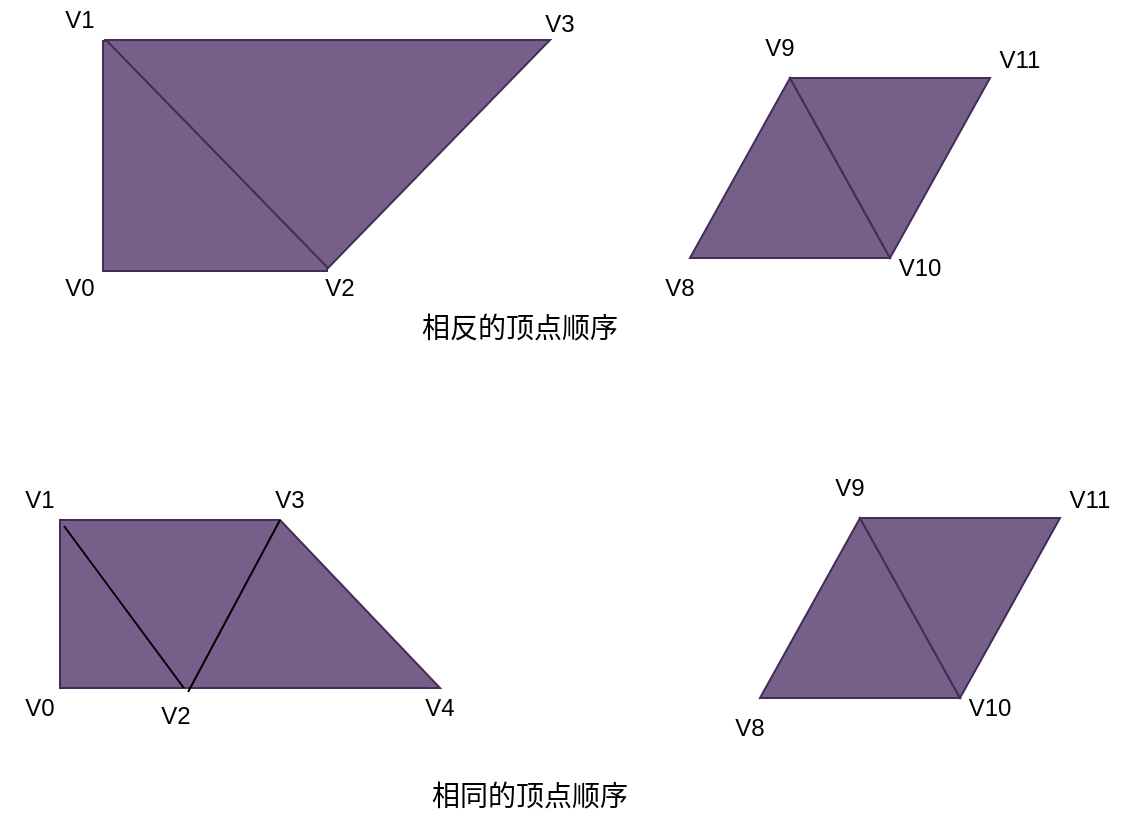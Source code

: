 <mxfile version="10.6.1" type="device"><diagram id="TSmeKJMvVax-l0EScvbe" name="Page-1"><mxGraphModel dx="1394" dy="796" grid="1" gridSize="10" guides="1" tooltips="1" connect="1" arrows="1" fold="1" page="1" pageScale="1" pageWidth="827" pageHeight="1169" math="0" shadow="0"><root><mxCell id="0"/><mxCell id="1" parent="0"/><mxCell id="A5EN2ZXkyrspsINL6wi2-1" value="" style="triangle;whiteSpace=wrap;html=1;rotation=-90;fillColor=#76608a;strokeColor=#432D57;fontColor=#ffffff;" vertex="1" parent="1"><mxGeometry x="430" y="260" width="90" height="100" as="geometry"/></mxCell><mxCell id="A5EN2ZXkyrspsINL6wi2-2" value="" style="triangle;whiteSpace=wrap;html=1;rotation=90;fillColor=#76608a;strokeColor=#432D57;fontColor=#ffffff;" vertex="1" parent="1"><mxGeometry x="480" y="260" width="90" height="100" as="geometry"/></mxCell><mxCell id="A5EN2ZXkyrspsINL6wi2-3" value="" style="shape=manualInput;whiteSpace=wrap;html=1;rotation=-90;direction=west;size=0;fillColor=#76608a;strokeColor=#432D57;fontColor=#ffffff;" vertex="1" parent="1"><mxGeometry x="130" y="248" width="115" height="112" as="geometry"/></mxCell><mxCell id="A5EN2ZXkyrspsINL6wi2-4" value="" style="triangle;whiteSpace=wrap;html=1;rotation=0;direction=south;fillColor=#76608a;strokeColor=#432D57;fontColor=#ffffff;" vertex="1" parent="1"><mxGeometry x="133" y="246" width="222" height="114" as="geometry"/></mxCell><mxCell id="A5EN2ZXkyrspsINL6wi2-6" value="V0" style="text;html=1;strokeColor=none;fillColor=none;align=center;verticalAlign=middle;whiteSpace=wrap;rounded=0;" vertex="1" parent="1"><mxGeometry x="100" y="360" width="40" height="20" as="geometry"/></mxCell><mxCell id="A5EN2ZXkyrspsINL6wi2-7" value="V1" style="text;html=1;strokeColor=none;fillColor=none;align=center;verticalAlign=middle;whiteSpace=wrap;rounded=0;" vertex="1" parent="1"><mxGeometry x="100" y="226" width="40" height="20" as="geometry"/></mxCell><mxCell id="A5EN2ZXkyrspsINL6wi2-8" value="V3" style="text;html=1;strokeColor=none;fillColor=none;align=center;verticalAlign=middle;whiteSpace=wrap;rounded=0;" vertex="1" parent="1"><mxGeometry x="340" y="228" width="40" height="20" as="geometry"/></mxCell><mxCell id="A5EN2ZXkyrspsINL6wi2-9" value="V2" style="text;html=1;strokeColor=none;fillColor=none;align=center;verticalAlign=middle;whiteSpace=wrap;rounded=0;" vertex="1" parent="1"><mxGeometry x="230" y="360" width="40" height="20" as="geometry"/></mxCell><mxCell id="A5EN2ZXkyrspsINL6wi2-10" value="V8" style="text;html=1;strokeColor=none;fillColor=none;align=center;verticalAlign=middle;whiteSpace=wrap;rounded=0;" vertex="1" parent="1"><mxGeometry x="400" y="360" width="40" height="20" as="geometry"/></mxCell><mxCell id="A5EN2ZXkyrspsINL6wi2-11" value="V10" style="text;html=1;strokeColor=none;fillColor=none;align=center;verticalAlign=middle;whiteSpace=wrap;rounded=0;" vertex="1" parent="1"><mxGeometry x="520" y="350" width="40" height="20" as="geometry"/></mxCell><mxCell id="A5EN2ZXkyrspsINL6wi2-12" value="V11" style="text;html=1;strokeColor=none;fillColor=none;align=center;verticalAlign=middle;whiteSpace=wrap;rounded=0;" vertex="1" parent="1"><mxGeometry x="570" y="246" width="40" height="20" as="geometry"/></mxCell><mxCell id="A5EN2ZXkyrspsINL6wi2-13" value="V9" style="text;html=1;strokeColor=none;fillColor=none;align=center;verticalAlign=middle;whiteSpace=wrap;rounded=0;" vertex="1" parent="1"><mxGeometry x="450" y="240" width="40" height="20" as="geometry"/></mxCell><mxCell id="A5EN2ZXkyrspsINL6wi2-14" value="" style="triangle;whiteSpace=wrap;html=1;rotation=-90;fillColor=#76608a;strokeColor=#432D57;fontColor=#ffffff;" vertex="1" parent="1"><mxGeometry x="465" y="480" width="90" height="100" as="geometry"/></mxCell><mxCell id="A5EN2ZXkyrspsINL6wi2-15" value="" style="triangle;whiteSpace=wrap;html=1;rotation=90;fillColor=#76608a;strokeColor=#432D57;fontColor=#ffffff;" vertex="1" parent="1"><mxGeometry x="515" y="480" width="90" height="100" as="geometry"/></mxCell><mxCell id="A5EN2ZXkyrspsINL6wi2-16" value="V8" style="text;html=1;strokeColor=none;fillColor=none;align=center;verticalAlign=middle;whiteSpace=wrap;rounded=0;" vertex="1" parent="1"><mxGeometry x="435" y="580" width="40" height="20" as="geometry"/></mxCell><mxCell id="A5EN2ZXkyrspsINL6wi2-17" value="V10" style="text;html=1;strokeColor=none;fillColor=none;align=center;verticalAlign=middle;whiteSpace=wrap;rounded=0;" vertex="1" parent="1"><mxGeometry x="555" y="570" width="40" height="20" as="geometry"/></mxCell><mxCell id="A5EN2ZXkyrspsINL6wi2-18" value="V11" style="text;html=1;strokeColor=none;fillColor=none;align=center;verticalAlign=middle;whiteSpace=wrap;rounded=0;" vertex="1" parent="1"><mxGeometry x="605" y="466" width="40" height="20" as="geometry"/></mxCell><mxCell id="A5EN2ZXkyrspsINL6wi2-19" value="V9" style="text;html=1;strokeColor=none;fillColor=none;align=center;verticalAlign=middle;whiteSpace=wrap;rounded=0;" vertex="1" parent="1"><mxGeometry x="485" y="460" width="40" height="20" as="geometry"/></mxCell><mxCell id="A5EN2ZXkyrspsINL6wi2-22" value="" style="shape=manualInput;whiteSpace=wrap;html=1;direction=south;size=80;fillColor=#76608a;strokeColor=#432D57;fontColor=#ffffff;" vertex="1" parent="1"><mxGeometry x="110" y="486" width="190" height="84" as="geometry"/></mxCell><mxCell id="A5EN2ZXkyrspsINL6wi2-23" value="" style="endArrow=none;html=1;exitX=1;exitY=0.674;exitDx=0;exitDy=0;exitPerimeter=0;" edge="1" parent="1" source="A5EN2ZXkyrspsINL6wi2-22"><mxGeometry width="50" height="50" relative="1" as="geometry"><mxPoint x="100" y="674" as="sourcePoint"/><mxPoint x="112" y="489" as="targetPoint"/></mxGeometry></mxCell><mxCell id="A5EN2ZXkyrspsINL6wi2-24" value="" style="endArrow=none;html=1;entryX=-0.024;entryY=0.421;entryDx=0;entryDy=0;entryPerimeter=0;exitX=1.024;exitY=0.663;exitDx=0;exitDy=0;exitPerimeter=0;" edge="1" parent="1" source="A5EN2ZXkyrspsINL6wi2-22"><mxGeometry width="50" height="50" relative="1" as="geometry"><mxPoint x="190" y="544" as="sourcePoint"/><mxPoint x="220" y="486" as="targetPoint"/></mxGeometry></mxCell><mxCell id="A5EN2ZXkyrspsINL6wi2-26" value="V0" style="text;html=1;strokeColor=none;fillColor=none;align=center;verticalAlign=middle;whiteSpace=wrap;rounded=0;" vertex="1" parent="1"><mxGeometry x="80" y="570" width="40" height="20" as="geometry"/></mxCell><mxCell id="A5EN2ZXkyrspsINL6wi2-27" value="V2" style="text;html=1;strokeColor=none;fillColor=none;align=center;verticalAlign=middle;whiteSpace=wrap;rounded=0;" vertex="1" parent="1"><mxGeometry x="147.5" y="574" width="40" height="20" as="geometry"/></mxCell><mxCell id="A5EN2ZXkyrspsINL6wi2-28" value="V4" style="text;html=1;strokeColor=none;fillColor=none;align=center;verticalAlign=middle;whiteSpace=wrap;rounded=0;" vertex="1" parent="1"><mxGeometry x="280" y="570" width="40" height="20" as="geometry"/></mxCell><mxCell id="A5EN2ZXkyrspsINL6wi2-29" value="V3" style="text;html=1;strokeColor=none;fillColor=none;align=center;verticalAlign=middle;whiteSpace=wrap;rounded=0;" vertex="1" parent="1"><mxGeometry x="205" y="466" width="40" height="20" as="geometry"/></mxCell><mxCell id="A5EN2ZXkyrspsINL6wi2-30" value="V1" style="text;html=1;strokeColor=none;fillColor=none;align=center;verticalAlign=middle;whiteSpace=wrap;rounded=0;" vertex="1" parent="1"><mxGeometry x="80" y="466" width="40" height="20" as="geometry"/></mxCell><mxCell id="A5EN2ZXkyrspsINL6wi2-31" value="&lt;font style=&quot;font-size: 14px&quot;&gt;相同的顶点顺序&lt;/font&gt;" style="text;html=1;strokeColor=none;fillColor=none;align=center;verticalAlign=middle;whiteSpace=wrap;rounded=0;" vertex="1" parent="1"><mxGeometry x="255" y="611" width="180" height="26" as="geometry"/></mxCell><mxCell id="A5EN2ZXkyrspsINL6wi2-32" value="&lt;font style=&quot;font-size: 14px&quot;&gt;相反的顶点顺序&lt;/font&gt;" style="text;html=1;strokeColor=none;fillColor=none;align=center;verticalAlign=middle;whiteSpace=wrap;rounded=0;" vertex="1" parent="1"><mxGeometry x="255" y="370" width="170" height="40" as="geometry"/></mxCell></root></mxGraphModel></diagram></mxfile>